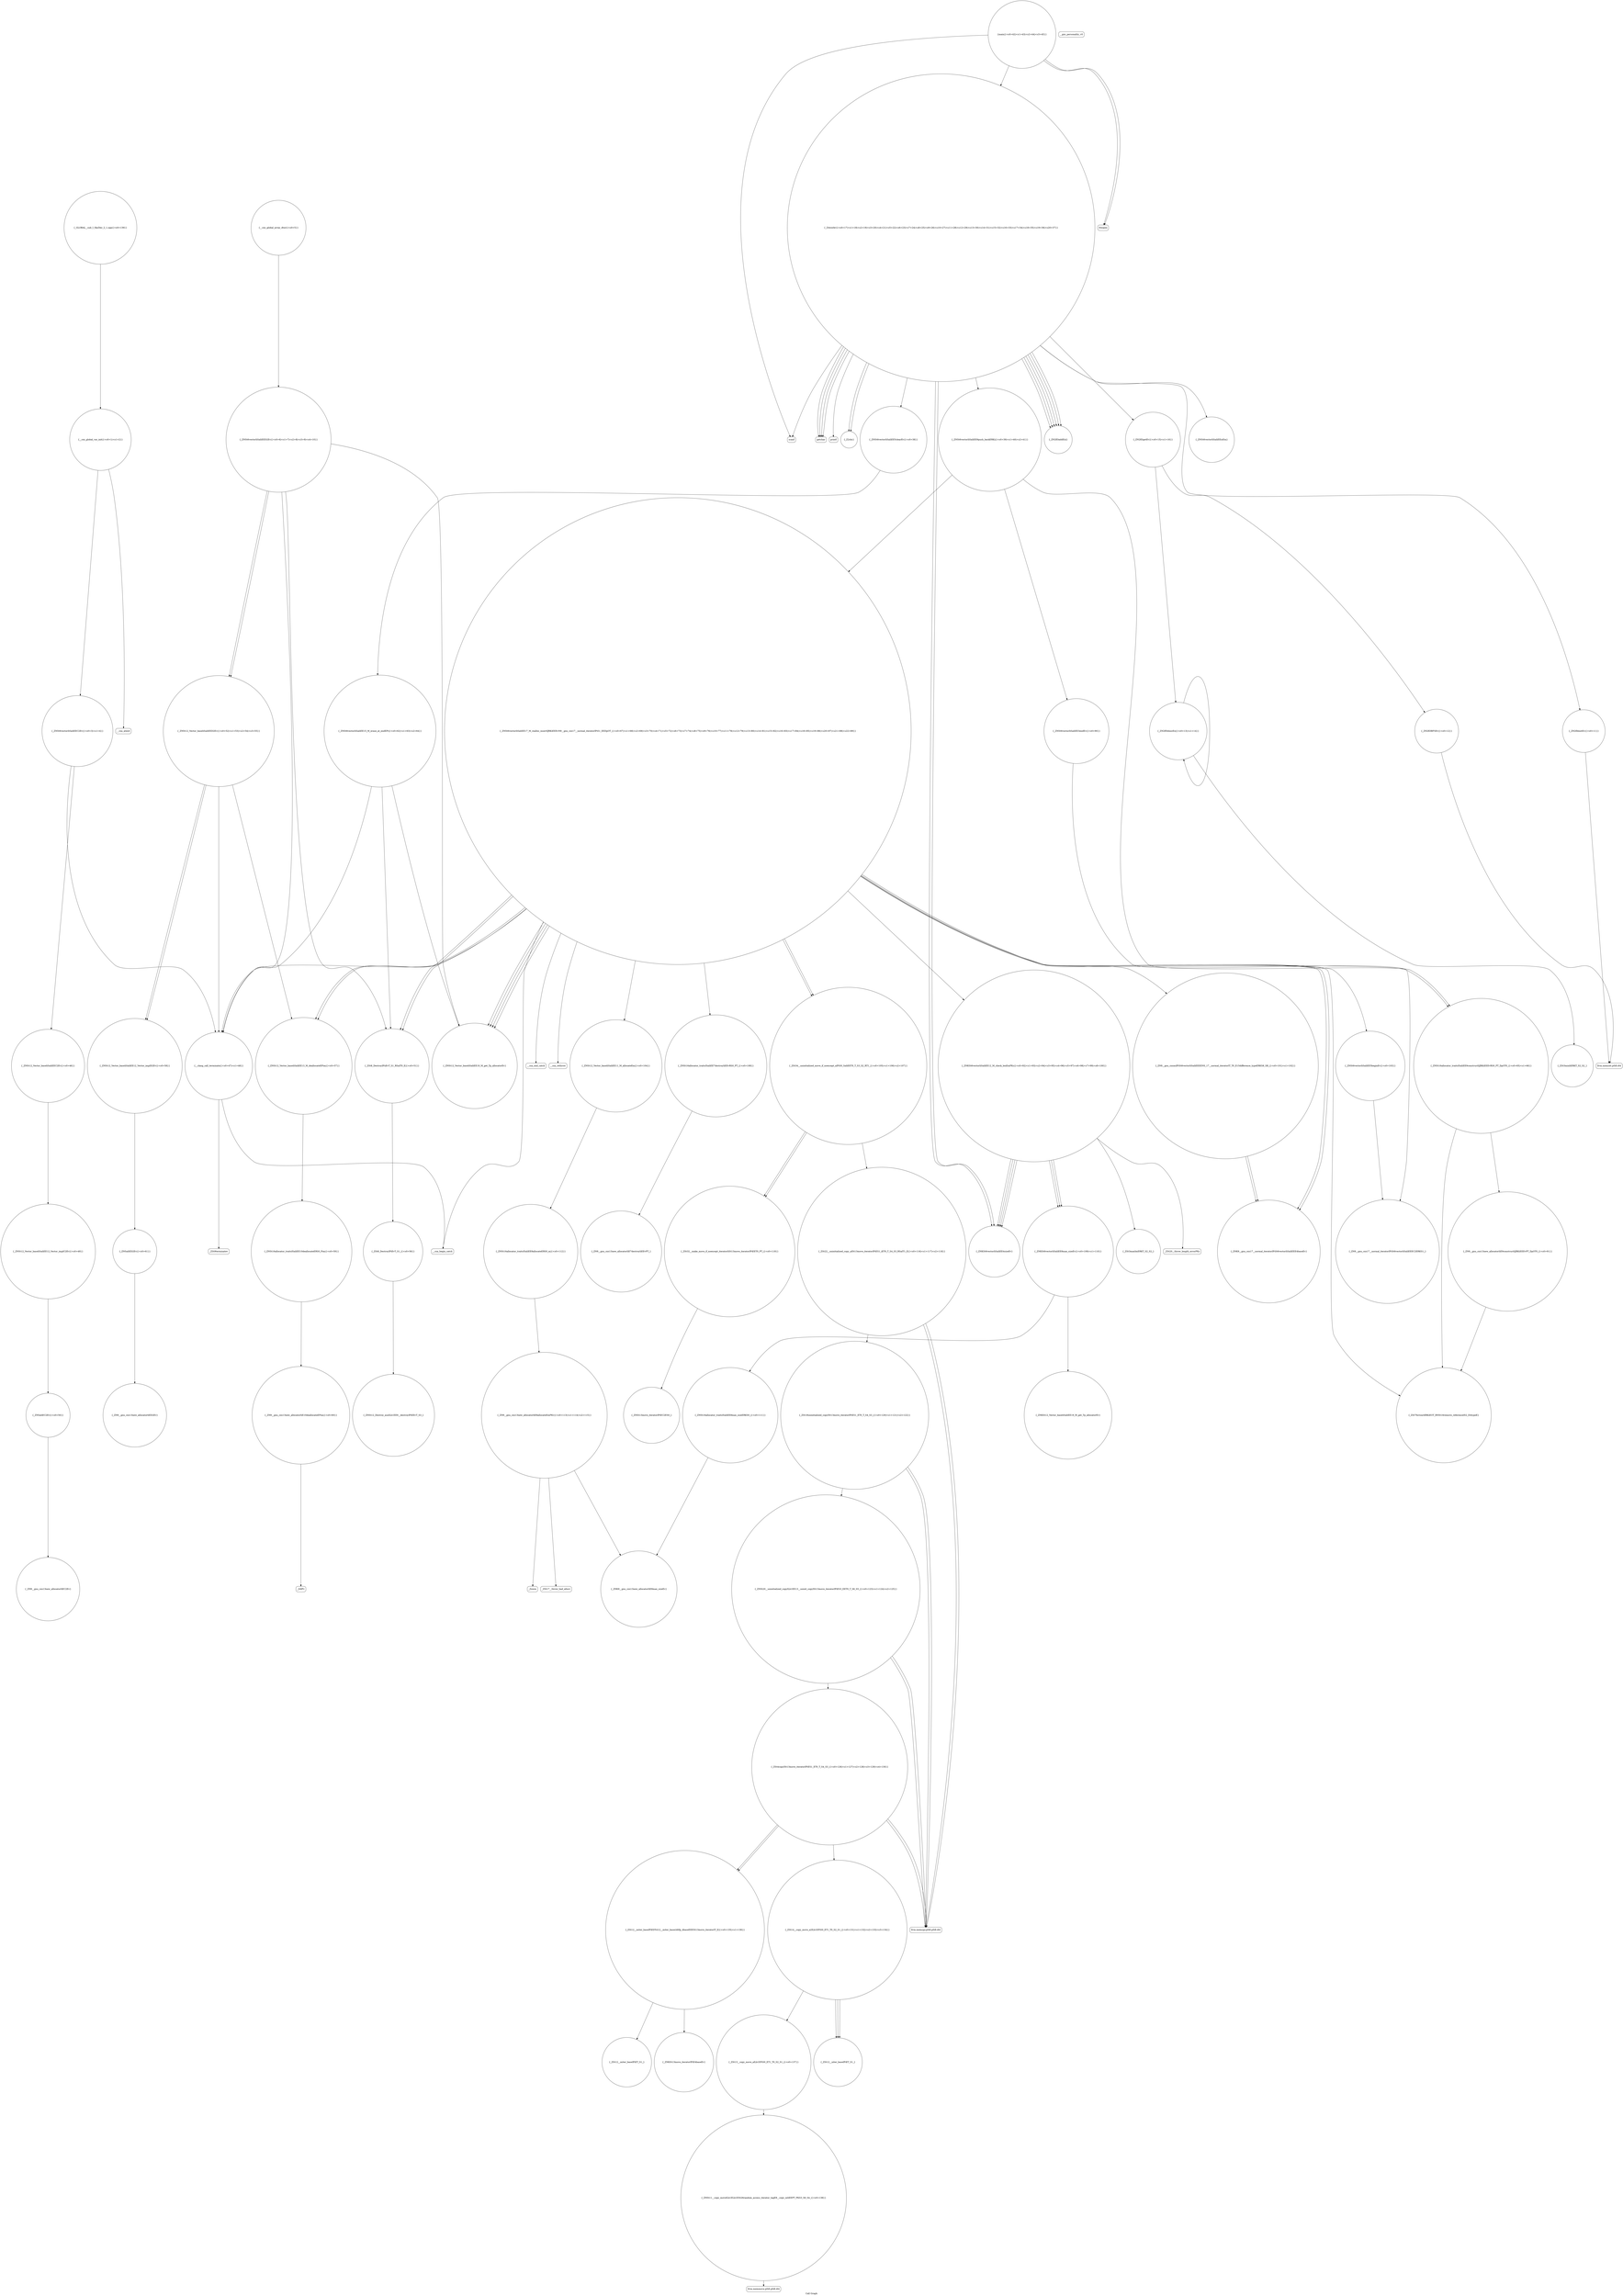 digraph "Call Graph" {
	label="Call Graph";

	Node0x559b6f402630 [shape=record,shape=circle,label="{_Z2chc}"];
	Node0x559b6f403cb0 [shape=record,shape=circle,label="{_ZNSt6vectorIiSaIiEE17_M_realloc_insertIJRKiEEEvN9__gnu_cxx17__normal_iteratorIPiS1_EEDpOT_|{<s0>67|<s1>68|<s2>69|<s3>70|<s4>71|<s5>72|<s6>73|<s7>74|<s8>75|<s9>76|<s10>77|<s11>78|<s12>79|<s13>80|<s14>81|<s15>82|<s16>83|<s17>84|<s18>85|<s19>86|<s20>87|<s21>88|<s22>89}}"];
	Node0x559b6f403cb0:s0 -> Node0x559b6f404ed0[color=black];
	Node0x559b6f403cb0:s1 -> Node0x559b6f404fd0[color=black];
	Node0x559b6f403cb0:s2 -> Node0x559b6f404f50[color=black];
	Node0x559b6f403cb0:s3 -> Node0x559b6f405050[color=black];
	Node0x559b6f403cb0:s4 -> Node0x559b6f404e50[color=black];
	Node0x559b6f403cb0:s5 -> Node0x559b6f403c30[color=black];
	Node0x559b6f403cb0:s6 -> Node0x559b6f405150[color=black];
	Node0x559b6f403cb0:s7 -> Node0x559b6f403630[color=black];
	Node0x559b6f403cb0:s8 -> Node0x559b6f4050d0[color=black];
	Node0x559b6f403cb0:s9 -> Node0x559b6f405150[color=black];
	Node0x559b6f403cb0:s10 -> Node0x559b6f403630[color=black];
	Node0x559b6f403cb0:s11 -> Node0x559b6f4050d0[color=black];
	Node0x559b6f403cb0:s12 -> Node0x559b6f403330[color=black];
	Node0x559b6f403cb0:s13 -> Node0x559b6f4051d0[color=black];
	Node0x559b6f403cb0:s14 -> Node0x559b6f4052d0[color=black];
	Node0x559b6f403cb0:s15 -> Node0x559b6f403630[color=black];
	Node0x559b6f403cb0:s16 -> Node0x559b6f4035b0[color=black];
	Node0x559b6f403cb0:s17 -> Node0x559b6f403830[color=black];
	Node0x559b6f403cb0:s18 -> Node0x559b6f405250[color=black];
	Node0x559b6f403cb0:s19 -> Node0x559b6f403630[color=black];
	Node0x559b6f403cb0:s20 -> Node0x559b6f4035b0[color=black];
	Node0x559b6f403cb0:s21 -> Node0x559b6f403830[color=black];
	Node0x559b6f403cb0:s22 -> Node0x559b6f4032b0[color=black];
	Node0x559b6f4029b0 [shape=record,shape=Mrecord,label="{llvm.memset.p0i8.i64}"];
	Node0x559b6f405050 [shape=record,shape=circle,label="{_ZNSt12_Vector_baseIiSaIiEE11_M_allocateEm|{<s0>104}}"];
	Node0x559b6f405050:s0 -> Node0x559b6f4056d0[color=black];
	Node0x559b6f402d30 [shape=record,shape=circle,label="{_ZNSt6vectorIiSaIiEE5clearEv|{<s0>38}}"];
	Node0x559b6f402d30:s0 -> Node0x559b6f403bb0[color=black];
	Node0x559b6f4053d0 [shape=record,shape=Mrecord,label="{_ZSt20__throw_length_errorPKc}"];
	Node0x559b6f4030b0 [shape=record,shape=circle,label="{main|{<s0>42|<s1>43|<s2>44|<s3>45}}"];
	Node0x559b6f4030b0:s0 -> Node0x559b6f403130[color=black];
	Node0x559b6f4030b0:s1 -> Node0x559b6f403130[color=black];
	Node0x559b6f4030b0:s2 -> Node0x559b6f402db0[color=black];
	Node0x559b6f4030b0:s3 -> Node0x559b6f402cb0[color=black];
	Node0x559b6f405750 [shape=record,shape=circle,label="{_ZN9__gnu_cxx13new_allocatorIiE8allocateEmPKv|{<s0>113|<s1>114|<s2>115}}"];
	Node0x559b6f405750:s0 -> Node0x559b6f4055d0[color=black];
	Node0x559b6f405750:s1 -> Node0x559b6f4057d0[color=black];
	Node0x559b6f405750:s2 -> Node0x559b6f405850[color=black];
	Node0x559b6f403430 [shape=record,shape=circle,label="{_ZNSt12_Vector_baseIiSaIiEE12_Vector_implC2Ev|{<s0>49}}"];
	Node0x559b6f403430:s0 -> Node0x559b6f4034b0[color=black];
	Node0x559b6f405ad0 [shape=record,shape=circle,label="{_ZNSt20__uninitialized_copyILb1EE13__uninit_copyISt13move_iteratorIPiES3_EET0_T_S6_S5_|{<s0>123|<s1>124|<s2>125}}"];
	Node0x559b6f405ad0:s0 -> Node0x559b6f405a50[color=black];
	Node0x559b6f405ad0:s1 -> Node0x559b6f405a50[color=black];
	Node0x559b6f405ad0:s2 -> Node0x559b6f405b50[color=black];
	Node0x559b6f4037b0 [shape=record,shape=circle,label="{_ZNSt12_Destroy_auxILb1EE9__destroyIPiEEvT_S3_}"];
	Node0x559b6f405e50 [shape=record,shape=Mrecord,label="{llvm.memmove.p0i8.p0i8.i64}"];
	Node0x559b6f403b30 [shape=record,shape=circle,label="{_ZN9__gnu_cxx13new_allocatorIiED2Ev}"];
	Node0x559b6f402830 [shape=record,shape=circle,label="{_ZNSt6vectorIiSaIiEED2Ev|{<s0>6|<s1>7|<s2>8|<s3>9|<s4>10}}"];
	Node0x559b6f402830:s0 -> Node0x559b6f403630[color=black];
	Node0x559b6f402830:s1 -> Node0x559b6f4035b0[color=black];
	Node0x559b6f402830:s2 -> Node0x559b6f4036b0[color=black];
	Node0x559b6f402830:s3 -> Node0x559b6f4036b0[color=black];
	Node0x559b6f402830:s4 -> Node0x559b6f4032b0[color=black];
	Node0x559b6f404ed0 [shape=record,shape=circle,label="{_ZNKSt6vectorIiSaIiEE12_M_check_lenEmPKc|{<s0>92|<s1>93|<s2>94|<s3>95|<s4>96|<s5>97|<s6>98|<s7>99|<s8>100}}"];
	Node0x559b6f404ed0:s0 -> Node0x559b6f405350[color=black];
	Node0x559b6f404ed0:s1 -> Node0x559b6f402f30[color=black];
	Node0x559b6f404ed0:s2 -> Node0x559b6f4053d0[color=black];
	Node0x559b6f404ed0:s3 -> Node0x559b6f402f30[color=black];
	Node0x559b6f404ed0:s4 -> Node0x559b6f402f30[color=black];
	Node0x559b6f404ed0:s5 -> Node0x559b6f405450[color=black];
	Node0x559b6f404ed0:s6 -> Node0x559b6f402f30[color=black];
	Node0x559b6f404ed0:s7 -> Node0x559b6f405350[color=black];
	Node0x559b6f404ed0:s8 -> Node0x559b6f405350[color=black];
	Node0x559b6f402bb0 [shape=record,shape=circle,label="{_ZSt3minIiERKT_S2_S2_}"];
	Node0x559b6f405250 [shape=record,shape=Mrecord,label="{__cxa_rethrow}"];
	Node0x559b6f402f30 [shape=record,shape=circle,label="{_ZNKSt6vectorIiSaIiEE4sizeEv}"];
	Node0x559b6f4055d0 [shape=record,shape=circle,label="{_ZNK9__gnu_cxx13new_allocatorIiE8max_sizeEv}"];
	Node0x559b6f4032b0 [shape=record,shape=circle,label="{__clang_call_terminate|{<s0>47|<s1>48}}"];
	Node0x559b6f4032b0:s0 -> Node0x559b6f403330[color=black];
	Node0x559b6f4032b0:s1 -> Node0x559b6f4033b0[color=black];
	Node0x559b6f405950 [shape=record,shape=circle,label="{_ZSt32__make_move_if_noexcept_iteratorIiSt13move_iteratorIPiEET0_PT_|{<s0>119}}"];
	Node0x559b6f405950:s0 -> Node0x559b6f405fd0[color=black];
	Node0x559b6f403630 [shape=record,shape=circle,label="{_ZNSt12_Vector_baseIiSaIiEE19_M_get_Tp_allocatorEv}"];
	Node0x559b6f405cd0 [shape=record,shape=circle,label="{_ZSt13__copy_move_aILb1EPiS0_ET1_T0_S2_S1_|{<s0>137}}"];
	Node0x559b6f405cd0:s0 -> Node0x559b6f405dd0[color=black];
	Node0x559b6f4039b0 [shape=record,shape=circle,label="{_ZN9__gnu_cxx13new_allocatorIiE10deallocateEPim|{<s0>60}}"];
	Node0x559b6f4039b0:s0 -> Node0x559b6f403a30[color=black];
	Node0x559b6f406050 [shape=record,shape=circle,label="{_ZN9__gnu_cxx13new_allocatorIiE7destroyIiEEvPT_}"];
	Node0x559b6f4026b0 [shape=record,shape=circle,label="{__cxx_global_var_init|{<s0>1|<s1>2}}"];
	Node0x559b6f4026b0:s0 -> Node0x559b6f402730[color=black];
	Node0x559b6f4026b0:s1 -> Node0x559b6f4028b0[color=black];
	Node0x559b6f403d30 [shape=record,shape=circle,label="{_ZNSt6vectorIiSaIiEE3endEv|{<s0>90}}"];
	Node0x559b6f403d30:s0 -> Node0x559b6f405650[color=black];
	Node0x559b6f402a30 [shape=record,shape=circle,label="{_ZN2fl3addEiii}"];
	Node0x559b6f4050d0 [shape=record,shape=circle,label="{_ZSt34__uninitialized_move_if_noexcept_aIPiS0_SaIiEET0_T_S3_S2_RT1_|{<s0>105|<s1>106|<s2>107}}"];
	Node0x559b6f4050d0:s0 -> Node0x559b6f405950[color=black];
	Node0x559b6f4050d0:s1 -> Node0x559b6f405950[color=black];
	Node0x559b6f4050d0:s2 -> Node0x559b6f4058d0[color=black];
	Node0x559b6f402db0 [shape=record,shape=Mrecord,label="{scanf}"];
	Node0x559b6f405450 [shape=record,shape=circle,label="{_ZSt3maxImERKT_S2_S2_}"];
	Node0x559b6f403130 [shape=record,shape=Mrecord,label="{freopen}"];
	Node0x559b6f4057d0 [shape=record,shape=Mrecord,label="{_ZSt17__throw_bad_allocv}"];
	Node0x559b6f4034b0 [shape=record,shape=circle,label="{_ZNSaIiEC2Ev|{<s0>50}}"];
	Node0x559b6f4034b0:s0 -> Node0x559b6f403530[color=black];
	Node0x559b6f405b50 [shape=record,shape=circle,label="{_ZSt4copyISt13move_iteratorIPiES1_ET0_T_S4_S3_|{<s0>126|<s1>127|<s2>128|<s3>129|<s4>130}}"];
	Node0x559b6f405b50:s0 -> Node0x559b6f405a50[color=black];
	Node0x559b6f405b50:s1 -> Node0x559b6f405c50[color=black];
	Node0x559b6f405b50:s2 -> Node0x559b6f405a50[color=black];
	Node0x559b6f405b50:s3 -> Node0x559b6f405c50[color=black];
	Node0x559b6f405b50:s4 -> Node0x559b6f405bd0[color=black];
	Node0x559b6f403830 [shape=record,shape=circle,label="{_ZNSt12_Vector_baseIiSaIiEE13_M_deallocateEPim|{<s0>57}}"];
	Node0x559b6f403830:s0 -> Node0x559b6f403930[color=black];
	Node0x559b6f405ed0 [shape=record,shape=circle,label="{_ZSt12__miter_baseIPiET_S1_}"];
	Node0x559b6f403bb0 [shape=record,shape=circle,label="{_ZNSt6vectorIiSaIiEE15_M_erase_at_endEPi|{<s0>62|<s1>63|<s2>64}}"];
	Node0x559b6f403bb0:s0 -> Node0x559b6f403630[color=black];
	Node0x559b6f403bb0:s1 -> Node0x559b6f4035b0[color=black];
	Node0x559b6f403bb0:s2 -> Node0x559b6f4032b0[color=black];
	Node0x559b6f4028b0 [shape=record,shape=Mrecord,label="{__cxa_atexit}"];
	Node0x559b6f404f50 [shape=record,shape=circle,label="{_ZN9__gnu_cxxmiIPiSt6vectorIiSaIiEEEENS_17__normal_iteratorIT_T0_E15difference_typeERKS8_SB_|{<s0>101|<s1>102}}"];
	Node0x559b6f404f50:s0 -> Node0x559b6f405150[color=black];
	Node0x559b6f404f50:s1 -> Node0x559b6f405150[color=black];
	Node0x559b6f402c30 [shape=record,shape=circle,label="{_ZN2fl3getEv|{<s0>15|<s1>16}}"];
	Node0x559b6f402c30:s0 -> Node0x559b6f402ab0[color=black];
	Node0x559b6f402c30:s1 -> Node0x559b6f402b30[color=black];
	Node0x559b6f4052d0 [shape=record,shape=Mrecord,label="{__cxa_end_catch}"];
	Node0x559b6f402fb0 [shape=record,shape=circle,label="{_ZNSt6vectorIiSaIiEEixEm}"];
	Node0x559b6f405650 [shape=record,shape=circle,label="{_ZN9__gnu_cxx17__normal_iteratorIPiSt6vectorIiSaIiEEEC2ERKS1_}"];
	Node0x559b6f403330 [shape=record,shape=Mrecord,label="{__cxa_begin_catch}"];
	Node0x559b6f4059d0 [shape=record,shape=circle,label="{_ZSt18uninitialized_copyISt13move_iteratorIPiES1_ET0_T_S4_S3_|{<s0>120|<s1>121|<s2>122}}"];
	Node0x559b6f4059d0:s0 -> Node0x559b6f405a50[color=black];
	Node0x559b6f4059d0:s1 -> Node0x559b6f405a50[color=black];
	Node0x559b6f4059d0:s2 -> Node0x559b6f405ad0[color=black];
	Node0x559b6f4036b0 [shape=record,shape=circle,label="{_ZNSt12_Vector_baseIiSaIiEED2Ev|{<s0>52|<s1>53|<s2>54|<s3>55}}"];
	Node0x559b6f4036b0:s0 -> Node0x559b6f403830[color=black];
	Node0x559b6f4036b0:s1 -> Node0x559b6f4038b0[color=black];
	Node0x559b6f4036b0:s2 -> Node0x559b6f4038b0[color=black];
	Node0x559b6f4036b0:s3 -> Node0x559b6f4032b0[color=black];
	Node0x559b6f405d50 [shape=record,shape=circle,label="{_ZSt12__niter_baseIPiET_S1_}"];
	Node0x559b6f403a30 [shape=record,shape=Mrecord,label="{_ZdlPv}"];
	Node0x559b6f4060d0 [shape=record,shape=circle,label="{_GLOBAL__sub_I_SkyDec_2_1.cpp|{<s0>139}}"];
	Node0x559b6f4060d0:s0 -> Node0x559b6f4026b0[color=black];
	Node0x559b6f402730 [shape=record,shape=circle,label="{_ZNSt6vectorIiSaIiEEC2Ev|{<s0>3|<s1>4}}"];
	Node0x559b6f402730:s0 -> Node0x559b6f4031b0[color=black];
	Node0x559b6f402730:s1 -> Node0x559b6f4032b0[color=black];
	Node0x559b6f403db0 [shape=record,shape=circle,label="{_ZN9__gnu_cxx13new_allocatorIiE9constructIiJRKiEEEvPT_DpOT0_|{<s0>91}}"];
	Node0x559b6f403db0:s0 -> Node0x559b6f404e50[color=black];
	Node0x559b6f402ab0 [shape=record,shape=circle,label="{_ZN2fl3BFSEv|{<s0>12}}"];
	Node0x559b6f402ab0:s0 -> Node0x559b6f4029b0[color=black];
	Node0x559b6f405150 [shape=record,shape=circle,label="{_ZNK9__gnu_cxx17__normal_iteratorIPiSt6vectorIiSaIiEEE4baseEv}"];
	Node0x559b6f402e30 [shape=record,shape=Mrecord,label="{getchar}"];
	Node0x559b6f4054d0 [shape=record,shape=circle,label="{_ZNSt16allocator_traitsISaIiEE8max_sizeERKS0_|{<s0>111}}"];
	Node0x559b6f4054d0:s0 -> Node0x559b6f4055d0[color=black];
	Node0x559b6f4031b0 [shape=record,shape=circle,label="{_ZNSt12_Vector_baseIiSaIiEEC2Ev|{<s0>46}}"];
	Node0x559b6f4031b0:s0 -> Node0x559b6f403430[color=black];
	Node0x559b6f405850 [shape=record,shape=Mrecord,label="{_Znwm}"];
	Node0x559b6f403530 [shape=record,shape=circle,label="{_ZN9__gnu_cxx13new_allocatorIiEC2Ev}"];
	Node0x559b6f405bd0 [shape=record,shape=circle,label="{_ZSt14__copy_move_a2ILb1EPiS0_ET1_T0_S2_S1_|{<s0>131|<s1>132|<s2>133|<s3>134}}"];
	Node0x559b6f405bd0:s0 -> Node0x559b6f405d50[color=black];
	Node0x559b6f405bd0:s1 -> Node0x559b6f405d50[color=black];
	Node0x559b6f405bd0:s2 -> Node0x559b6f405d50[color=black];
	Node0x559b6f405bd0:s3 -> Node0x559b6f405cd0[color=black];
	Node0x559b6f4038b0 [shape=record,shape=circle,label="{_ZNSt12_Vector_baseIiSaIiEE12_Vector_implD2Ev|{<s0>58}}"];
	Node0x559b6f4038b0:s0 -> Node0x559b6f403ab0[color=black];
	Node0x559b6f405f50 [shape=record,shape=circle,label="{_ZNKSt13move_iteratorIPiE4baseEv}"];
	Node0x559b6f403c30 [shape=record,shape=circle,label="{_ZNSt16allocator_traitsISaIiEE9constructIiJRKiEEEvRS0_PT_DpOT0_|{<s0>65|<s1>66}}"];
	Node0x559b6f403c30:s0 -> Node0x559b6f404e50[color=black];
	Node0x559b6f403c30:s1 -> Node0x559b6f403db0[color=black];
	Node0x559b6f402930 [shape=record,shape=circle,label="{_ZN2fl4initEv|{<s0>11}}"];
	Node0x559b6f402930:s0 -> Node0x559b6f4029b0[color=black];
	Node0x559b6f404fd0 [shape=record,shape=circle,label="{_ZNSt6vectorIiSaIiEE5beginEv|{<s0>103}}"];
	Node0x559b6f404fd0:s0 -> Node0x559b6f405650[color=black];
	Node0x559b6f402cb0 [shape=record,shape=circle,label="{_Z4workv|{<s0>17|<s1>18|<s2>19|<s3>20|<s4>21|<s5>22|<s6>23|<s7>24|<s8>25|<s9>26|<s10>27|<s11>28|<s12>29|<s13>30|<s14>31|<s15>32|<s16>33|<s17>34|<s18>35|<s19>36|<s20>37}}"];
	Node0x559b6f402cb0:s0 -> Node0x559b6f402930[color=black];
	Node0x559b6f402cb0:s1 -> Node0x559b6f402d30[color=black];
	Node0x559b6f402cb0:s2 -> Node0x559b6f402db0[color=black];
	Node0x559b6f402cb0:s3 -> Node0x559b6f402e30[color=black];
	Node0x559b6f402cb0:s4 -> Node0x559b6f402630[color=black];
	Node0x559b6f402cb0:s5 -> Node0x559b6f402e30[color=black];
	Node0x559b6f402cb0:s6 -> Node0x559b6f402630[color=black];
	Node0x559b6f402cb0:s7 -> Node0x559b6f402e30[color=black];
	Node0x559b6f402cb0:s8 -> Node0x559b6f402eb0[color=black];
	Node0x559b6f402cb0:s9 -> Node0x559b6f402e30[color=black];
	Node0x559b6f402cb0:s10 -> Node0x559b6f402a30[color=black];
	Node0x559b6f402cb0:s11 -> Node0x559b6f402a30[color=black];
	Node0x559b6f402cb0:s12 -> Node0x559b6f402f30[color=black];
	Node0x559b6f402cb0:s13 -> Node0x559b6f402a30[color=black];
	Node0x559b6f402cb0:s14 -> Node0x559b6f402a30[color=black];
	Node0x559b6f402cb0:s15 -> Node0x559b6f402f30[color=black];
	Node0x559b6f402cb0:s16 -> Node0x559b6f402fb0[color=black];
	Node0x559b6f402cb0:s17 -> Node0x559b6f402a30[color=black];
	Node0x559b6f402cb0:s18 -> Node0x559b6f402a30[color=black];
	Node0x559b6f402cb0:s19 -> Node0x559b6f402c30[color=black];
	Node0x559b6f402cb0:s20 -> Node0x559b6f403030[color=black];
	Node0x559b6f405350 [shape=record,shape=circle,label="{_ZNKSt6vectorIiSaIiEE8max_sizeEv|{<s0>109|<s1>110}}"];
	Node0x559b6f405350:s0 -> Node0x559b6f405550[color=black];
	Node0x559b6f405350:s1 -> Node0x559b6f4054d0[color=black];
	Node0x559b6f403030 [shape=record,shape=Mrecord,label="{printf}"];
	Node0x559b6f4056d0 [shape=record,shape=circle,label="{_ZNSt16allocator_traitsISaIiEE8allocateERS0_m|{<s0>112}}"];
	Node0x559b6f4056d0:s0 -> Node0x559b6f405750[color=black];
	Node0x559b6f4033b0 [shape=record,shape=Mrecord,label="{_ZSt9terminatev}"];
	Node0x559b6f405a50 [shape=record,shape=Mrecord,label="{llvm.memcpy.p0i8.p0i8.i64}"];
	Node0x559b6f403730 [shape=record,shape=circle,label="{_ZSt8_DestroyIPiEvT_S1_|{<s0>56}}"];
	Node0x559b6f403730:s0 -> Node0x559b6f4037b0[color=black];
	Node0x559b6f405dd0 [shape=record,shape=circle,label="{_ZNSt11__copy_moveILb1ELb1ESt26random_access_iterator_tagE8__copy_mIiEEPT_PKS3_S6_S4_|{<s0>138}}"];
	Node0x559b6f405dd0:s0 -> Node0x559b6f405e50[color=black];
	Node0x559b6f403ab0 [shape=record,shape=circle,label="{_ZNSaIiED2Ev|{<s0>61}}"];
	Node0x559b6f403ab0:s0 -> Node0x559b6f403b30[color=black];
	Node0x559b6f4027b0 [shape=record,shape=circle,label="{__cxx_global_array_dtor|{<s0>5}}"];
	Node0x559b6f4027b0:s0 -> Node0x559b6f402830[color=black];
	Node0x559b6f404e50 [shape=record,shape=circle,label="{_ZSt7forwardIRKiEOT_RNSt16remove_referenceIS2_E4typeE}"];
	Node0x559b6f402b30 [shape=record,shape=circle,label="{_ZN2fl5dinicEii|{<s0>13|<s1>14}}"];
	Node0x559b6f402b30:s0 -> Node0x559b6f402bb0[color=black];
	Node0x559b6f402b30:s1 -> Node0x559b6f402b30[color=black];
	Node0x559b6f4051d0 [shape=record,shape=circle,label="{_ZNSt16allocator_traitsISaIiEE7destroyIiEEvRS0_PT_|{<s0>108}}"];
	Node0x559b6f4051d0:s0 -> Node0x559b6f406050[color=black];
	Node0x559b6f402eb0 [shape=record,shape=circle,label="{_ZNSt6vectorIiSaIiEE9push_backERKi|{<s0>39|<s1>40|<s2>41}}"];
	Node0x559b6f402eb0:s0 -> Node0x559b6f403c30[color=black];
	Node0x559b6f402eb0:s1 -> Node0x559b6f403d30[color=black];
	Node0x559b6f402eb0:s2 -> Node0x559b6f403cb0[color=black];
	Node0x559b6f405550 [shape=record,shape=circle,label="{_ZNKSt12_Vector_baseIiSaIiEE19_M_get_Tp_allocatorEv}"];
	Node0x559b6f403230 [shape=record,shape=Mrecord,label="{__gxx_personality_v0}"];
	Node0x559b6f4058d0 [shape=record,shape=circle,label="{_ZSt22__uninitialized_copy_aISt13move_iteratorIPiES1_iET0_T_S4_S3_RSaIT1_E|{<s0>116|<s1>117|<s2>118}}"];
	Node0x559b6f4058d0:s0 -> Node0x559b6f405a50[color=black];
	Node0x559b6f4058d0:s1 -> Node0x559b6f405a50[color=black];
	Node0x559b6f4058d0:s2 -> Node0x559b6f4059d0[color=black];
	Node0x559b6f4035b0 [shape=record,shape=circle,label="{_ZSt8_DestroyIPiiEvT_S1_RSaIT0_E|{<s0>51}}"];
	Node0x559b6f4035b0:s0 -> Node0x559b6f403730[color=black];
	Node0x559b6f405c50 [shape=record,shape=circle,label="{_ZSt12__miter_baseIPiEDTcl12__miter_basecldtfp_4baseEEESt13move_iteratorIT_E|{<s0>135|<s1>136}}"];
	Node0x559b6f405c50:s0 -> Node0x559b6f405f50[color=black];
	Node0x559b6f405c50:s1 -> Node0x559b6f405ed0[color=black];
	Node0x559b6f403930 [shape=record,shape=circle,label="{_ZNSt16allocator_traitsISaIiEE10deallocateERS0_Pim|{<s0>59}}"];
	Node0x559b6f403930:s0 -> Node0x559b6f4039b0[color=black];
	Node0x559b6f405fd0 [shape=record,shape=circle,label="{_ZNSt13move_iteratorIPiEC2ES0_}"];
}
